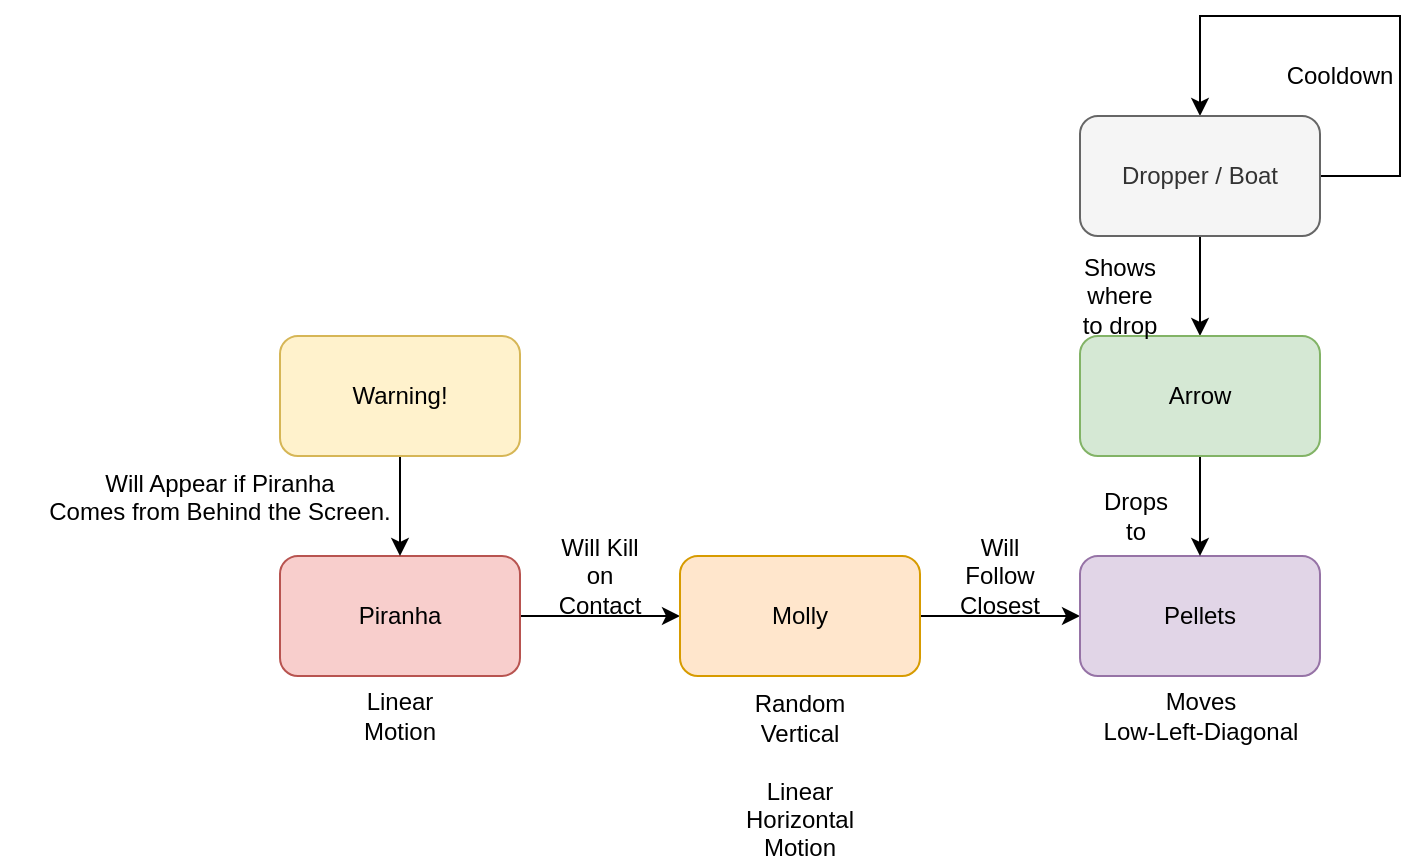 <mxfile version="12.9.14" type="device"><diagram id="X3J2Y4h_jzLXrgTVqaxY" name="Page-1"><mxGraphModel dx="786" dy="512" grid="1" gridSize="10" guides="1" tooltips="1" connect="1" arrows="1" fold="1" page="1" pageScale="1" pageWidth="850" pageHeight="1100" math="0" shadow="0"><root><mxCell id="0"/><mxCell id="1" parent="0"/><mxCell id="6MZHCSRxQXhlTXN3RtrE-15" value="" style="edgeStyle=orthogonalEdgeStyle;rounded=0;orthogonalLoop=1;jettySize=auto;html=1;" edge="1" parent="1" source="6MZHCSRxQXhlTXN3RtrE-13" target="6MZHCSRxQXhlTXN3RtrE-14"><mxGeometry relative="1" as="geometry"/></mxCell><mxCell id="6MZHCSRxQXhlTXN3RtrE-13" value="Piranha" style="rounded=1;whiteSpace=wrap;html=1;fillColor=#f8cecc;strokeColor=#b85450;" vertex="1" parent="1"><mxGeometry x="140" y="320" width="120" height="60" as="geometry"/></mxCell><mxCell id="6MZHCSRxQXhlTXN3RtrE-17" value="" style="edgeStyle=orthogonalEdgeStyle;rounded=0;orthogonalLoop=1;jettySize=auto;html=1;" edge="1" parent="1" source="6MZHCSRxQXhlTXN3RtrE-14" target="6MZHCSRxQXhlTXN3RtrE-16"><mxGeometry relative="1" as="geometry"/></mxCell><mxCell id="6MZHCSRxQXhlTXN3RtrE-14" value="Molly" style="rounded=1;whiteSpace=wrap;html=1;fillColor=#ffe6cc;strokeColor=#d79b00;" vertex="1" parent="1"><mxGeometry x="340" y="320" width="120" height="60" as="geometry"/></mxCell><mxCell id="6MZHCSRxQXhlTXN3RtrE-16" value="Pellets" style="rounded=1;whiteSpace=wrap;html=1;fillColor=#e1d5e7;strokeColor=#9673a6;" vertex="1" parent="1"><mxGeometry x="540" y="320" width="120" height="60" as="geometry"/></mxCell><mxCell id="6MZHCSRxQXhlTXN3RtrE-18" value="Will Kill on Contact" style="text;html=1;strokeColor=none;fillColor=none;align=center;verticalAlign=middle;whiteSpace=wrap;rounded=0;" vertex="1" parent="1"><mxGeometry x="280" y="320" width="40" height="20" as="geometry"/></mxCell><mxCell id="6MZHCSRxQXhlTXN3RtrE-19" value="Will Follow Closest" style="text;html=1;strokeColor=none;fillColor=none;align=center;verticalAlign=middle;whiteSpace=wrap;rounded=0;" vertex="1" parent="1"><mxGeometry x="480" y="320" width="40" height="20" as="geometry"/></mxCell><mxCell id="6MZHCSRxQXhlTXN3RtrE-22" value="" style="edgeStyle=orthogonalEdgeStyle;rounded=0;orthogonalLoop=1;jettySize=auto;html=1;entryX=0.5;entryY=0;entryDx=0;entryDy=0;" edge="1" parent="1" source="6MZHCSRxQXhlTXN3RtrE-20" target="6MZHCSRxQXhlTXN3RtrE-20"><mxGeometry relative="1" as="geometry"><mxPoint x="600" y="10" as="targetPoint"/><Array as="points"><mxPoint x="700" y="130"/><mxPoint x="700" y="50"/><mxPoint x="600" y="50"/></Array></mxGeometry></mxCell><mxCell id="6MZHCSRxQXhlTXN3RtrE-26" value="" style="edgeStyle=orthogonalEdgeStyle;rounded=0;orthogonalLoop=1;jettySize=auto;html=1;" edge="1" parent="1" source="6MZHCSRxQXhlTXN3RtrE-20" target="6MZHCSRxQXhlTXN3RtrE-25"><mxGeometry relative="1" as="geometry"/></mxCell><mxCell id="6MZHCSRxQXhlTXN3RtrE-20" value="Dropper / Boat" style="rounded=1;whiteSpace=wrap;html=1;fillColor=#f5f5f5;strokeColor=#666666;fontColor=#333333;" vertex="1" parent="1"><mxGeometry x="540" y="100" width="120" height="60" as="geometry"/></mxCell><mxCell id="6MZHCSRxQXhlTXN3RtrE-27" value="" style="edgeStyle=orthogonalEdgeStyle;rounded=0;orthogonalLoop=1;jettySize=auto;html=1;" edge="1" parent="1" source="6MZHCSRxQXhlTXN3RtrE-25" target="6MZHCSRxQXhlTXN3RtrE-16"><mxGeometry relative="1" as="geometry"/></mxCell><mxCell id="6MZHCSRxQXhlTXN3RtrE-25" value="Arrow" style="rounded=1;whiteSpace=wrap;html=1;fillColor=#d5e8d4;strokeColor=#82b366;" vertex="1" parent="1"><mxGeometry x="540" y="210" width="120" height="60" as="geometry"/></mxCell><mxCell id="6MZHCSRxQXhlTXN3RtrE-23" value="Cooldown" style="text;html=1;strokeColor=none;fillColor=none;align=center;verticalAlign=middle;whiteSpace=wrap;rounded=0;" vertex="1" parent="1"><mxGeometry x="650" y="70" width="40" height="20" as="geometry"/></mxCell><mxCell id="6MZHCSRxQXhlTXN3RtrE-29" value="Linear Motion" style="text;html=1;strokeColor=none;fillColor=none;align=center;verticalAlign=middle;whiteSpace=wrap;rounded=0;" vertex="1" parent="1"><mxGeometry x="180" y="390" width="40" height="20" as="geometry"/></mxCell><mxCell id="6MZHCSRxQXhlTXN3RtrE-30" value="Random Vertical&lt;br&gt;&lt;br&gt;Linear Horizontal Motion" style="text;html=1;strokeColor=none;fillColor=none;align=center;verticalAlign=middle;whiteSpace=wrap;rounded=0;" vertex="1" parent="1"><mxGeometry x="380" y="420" width="40" height="20" as="geometry"/></mxCell><mxCell id="6MZHCSRxQXhlTXN3RtrE-31" value="Moves&lt;br&gt;Low-Left-Diagonal" style="text;html=1;strokeColor=none;fillColor=none;align=center;verticalAlign=middle;whiteSpace=wrap;rounded=0;" vertex="1" parent="1"><mxGeometry x="547.5" y="390" width="105" height="20" as="geometry"/></mxCell><mxCell id="6MZHCSRxQXhlTXN3RtrE-37" value="Shows where to drop" style="text;html=1;strokeColor=none;fillColor=none;align=center;verticalAlign=middle;whiteSpace=wrap;rounded=0;" vertex="1" parent="1"><mxGeometry x="540" y="180" width="40" height="20" as="geometry"/></mxCell><mxCell id="6MZHCSRxQXhlTXN3RtrE-38" value="Drops to" style="text;html=1;strokeColor=none;fillColor=none;align=center;verticalAlign=middle;whiteSpace=wrap;rounded=0;" vertex="1" parent="1"><mxGeometry x="547.5" y="290" width="40" height="20" as="geometry"/></mxCell><mxCell id="6MZHCSRxQXhlTXN3RtrE-40" value="" style="edgeStyle=orthogonalEdgeStyle;rounded=0;orthogonalLoop=1;jettySize=auto;html=1;" edge="1" parent="1" source="6MZHCSRxQXhlTXN3RtrE-39" target="6MZHCSRxQXhlTXN3RtrE-13"><mxGeometry relative="1" as="geometry"/></mxCell><mxCell id="6MZHCSRxQXhlTXN3RtrE-39" value="Warning!" style="rounded=1;whiteSpace=wrap;html=1;fillColor=#fff2cc;strokeColor=#d6b656;" vertex="1" parent="1"><mxGeometry x="140" y="210" width="120" height="60" as="geometry"/></mxCell><mxCell id="6MZHCSRxQXhlTXN3RtrE-41" value="&lt;span style=&quot;font-family: &amp;#34;helvetica&amp;#34; ; font-size: 12px ; font-style: normal ; font-weight: normal ; letter-spacing: normal ; text-indent: 0px ; text-transform: none ; word-spacing: 0px ; text-decoration: none ; float: none ; display: inline&quot;&gt;Will Appear if Piranha&lt;br&gt;Comes from Behind the Screen.&lt;/span&gt;" style="text;whiteSpace=wrap;html=1;align=center;" vertex="1" parent="1"><mxGeometry y="270" width="220" height="40" as="geometry"/></mxCell></root></mxGraphModel></diagram></mxfile>